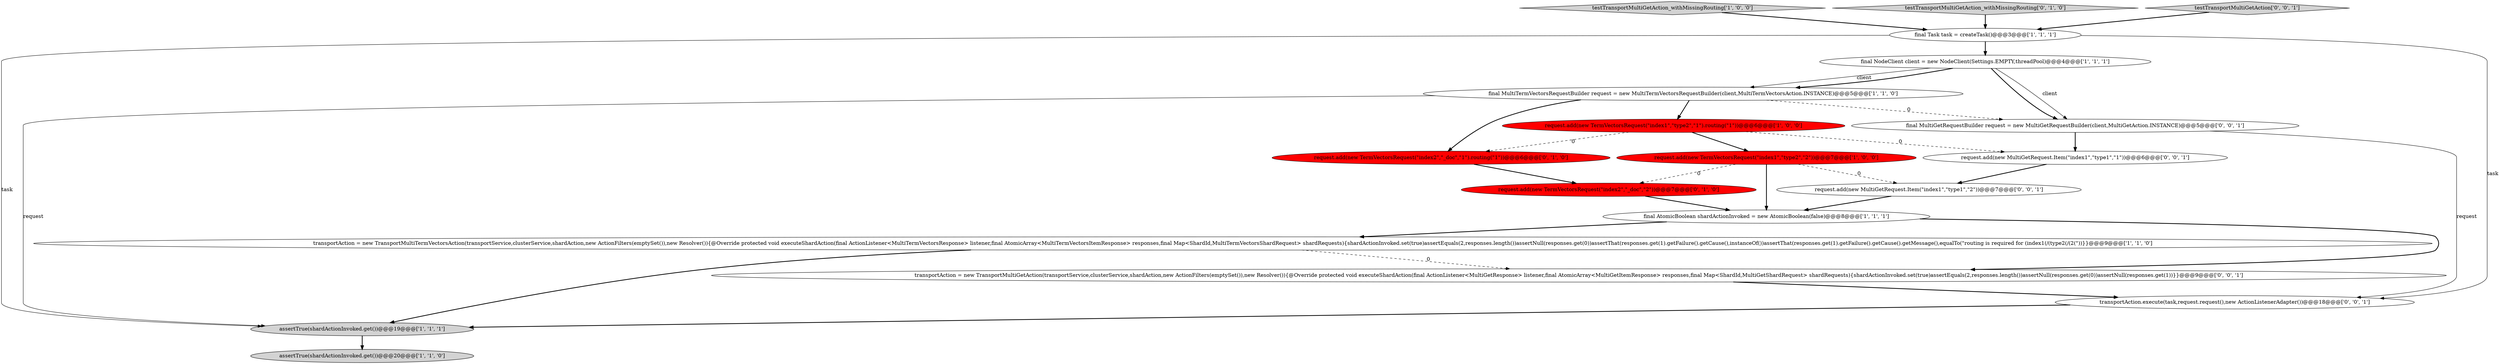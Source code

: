 digraph {
15 [style = filled, label = "request.add(new MultiGetRequest.Item(\"index1\",\"type1\",\"1\"))@@@6@@@['0', '0', '1']", fillcolor = white, shape = ellipse image = "AAA0AAABBB3BBB"];
3 [style = filled, label = "testTransportMultiGetAction_withMissingRouting['1', '0', '0']", fillcolor = lightgray, shape = diamond image = "AAA0AAABBB1BBB"];
12 [style = filled, label = "request.add(new TermVectorsRequest(\"index2\",\"_doc\",\"1\").routing(\"1\"))@@@6@@@['0', '1', '0']", fillcolor = red, shape = ellipse image = "AAA1AAABBB2BBB"];
10 [style = filled, label = "request.add(new TermVectorsRequest(\"index2\",\"_doc\",\"2\"))@@@7@@@['0', '1', '0']", fillcolor = red, shape = ellipse image = "AAA1AAABBB2BBB"];
1 [style = filled, label = "assertTrue(shardActionInvoked.get())@@@19@@@['1', '1', '1']", fillcolor = lightgray, shape = ellipse image = "AAA0AAABBB1BBB"];
5 [style = filled, label = "final AtomicBoolean shardActionInvoked = new AtomicBoolean(false)@@@8@@@['1', '1', '1']", fillcolor = white, shape = ellipse image = "AAA0AAABBB1BBB"];
0 [style = filled, label = "final NodeClient client = new NodeClient(Settings.EMPTY,threadPool)@@@4@@@['1', '1', '1']", fillcolor = white, shape = ellipse image = "AAA0AAABBB1BBB"];
13 [style = filled, label = "request.add(new MultiGetRequest.Item(\"index1\",\"type1\",\"2\"))@@@7@@@['0', '0', '1']", fillcolor = white, shape = ellipse image = "AAA0AAABBB3BBB"];
11 [style = filled, label = "testTransportMultiGetAction_withMissingRouting['0', '1', '0']", fillcolor = lightgray, shape = diamond image = "AAA0AAABBB2BBB"];
2 [style = filled, label = "transportAction = new TransportMultiTermVectorsAction(transportService,clusterService,shardAction,new ActionFilters(emptySet()),new Resolver()){@Override protected void executeShardAction(final ActionListener<MultiTermVectorsResponse> listener,final AtomicArray<MultiTermVectorsItemResponse> responses,final Map<ShardId,MultiTermVectorsShardRequest> shardRequests){shardActionInvoked.set(true)assertEquals(2,responses.length())assertNull(responses.get(0))assertThat(responses.get(1).getFailure().getCause(),instanceOf())assertThat(responses.get(1).getFailure().getCause().getMessage(),equalTo(\"routing is required for (index1(/(type2(/(2(\"))}}@@@9@@@['1', '1', '0']", fillcolor = white, shape = ellipse image = "AAA0AAABBB1BBB"];
9 [style = filled, label = "request.add(new TermVectorsRequest(\"index1\",\"type2\",\"1\").routing(\"1\"))@@@6@@@['1', '0', '0']", fillcolor = red, shape = ellipse image = "AAA1AAABBB1BBB"];
14 [style = filled, label = "transportAction.execute(task,request.request(),new ActionListenerAdapter())@@@18@@@['0', '0', '1']", fillcolor = white, shape = ellipse image = "AAA0AAABBB3BBB"];
18 [style = filled, label = "testTransportMultiGetAction['0', '0', '1']", fillcolor = lightgray, shape = diamond image = "AAA0AAABBB3BBB"];
7 [style = filled, label = "final MultiTermVectorsRequestBuilder request = new MultiTermVectorsRequestBuilder(client,MultiTermVectorsAction.INSTANCE)@@@5@@@['1', '1', '0']", fillcolor = white, shape = ellipse image = "AAA0AAABBB1BBB"];
16 [style = filled, label = "transportAction = new TransportMultiGetAction(transportService,clusterService,shardAction,new ActionFilters(emptySet()),new Resolver()){@Override protected void executeShardAction(final ActionListener<MultiGetResponse> listener,final AtomicArray<MultiGetItemResponse> responses,final Map<ShardId,MultiGetShardRequest> shardRequests){shardActionInvoked.set(true)assertEquals(2,responses.length())assertNull(responses.get(0))assertNull(responses.get(1))}}@@@9@@@['0', '0', '1']", fillcolor = white, shape = ellipse image = "AAA0AAABBB3BBB"];
4 [style = filled, label = "assertTrue(shardActionInvoked.get())@@@20@@@['1', '1', '0']", fillcolor = lightgray, shape = ellipse image = "AAA0AAABBB1BBB"];
17 [style = filled, label = "final MultiGetRequestBuilder request = new MultiGetRequestBuilder(client,MultiGetAction.INSTANCE)@@@5@@@['0', '0', '1']", fillcolor = white, shape = ellipse image = "AAA0AAABBB3BBB"];
8 [style = filled, label = "final Task task = createTask()@@@3@@@['1', '1', '1']", fillcolor = white, shape = ellipse image = "AAA0AAABBB1BBB"];
6 [style = filled, label = "request.add(new TermVectorsRequest(\"index1\",\"type2\",\"2\"))@@@7@@@['1', '0', '0']", fillcolor = red, shape = ellipse image = "AAA1AAABBB1BBB"];
8->14 [style = solid, label="task"];
1->4 [style = bold, label=""];
0->7 [style = solid, label="client"];
15->13 [style = bold, label=""];
7->12 [style = bold, label=""];
7->17 [style = dashed, label="0"];
2->1 [style = bold, label=""];
0->17 [style = bold, label=""];
14->1 [style = bold, label=""];
9->6 [style = bold, label=""];
0->17 [style = solid, label="client"];
0->7 [style = bold, label=""];
6->10 [style = dashed, label="0"];
7->1 [style = solid, label="request"];
8->0 [style = bold, label=""];
7->9 [style = bold, label=""];
5->16 [style = bold, label=""];
6->5 [style = bold, label=""];
5->2 [style = bold, label=""];
12->10 [style = bold, label=""];
10->5 [style = bold, label=""];
6->13 [style = dashed, label="0"];
3->8 [style = bold, label=""];
2->16 [style = dashed, label="0"];
8->1 [style = solid, label="task"];
17->15 [style = bold, label=""];
13->5 [style = bold, label=""];
11->8 [style = bold, label=""];
16->14 [style = bold, label=""];
17->14 [style = solid, label="request"];
18->8 [style = bold, label=""];
9->12 [style = dashed, label="0"];
9->15 [style = dashed, label="0"];
}
